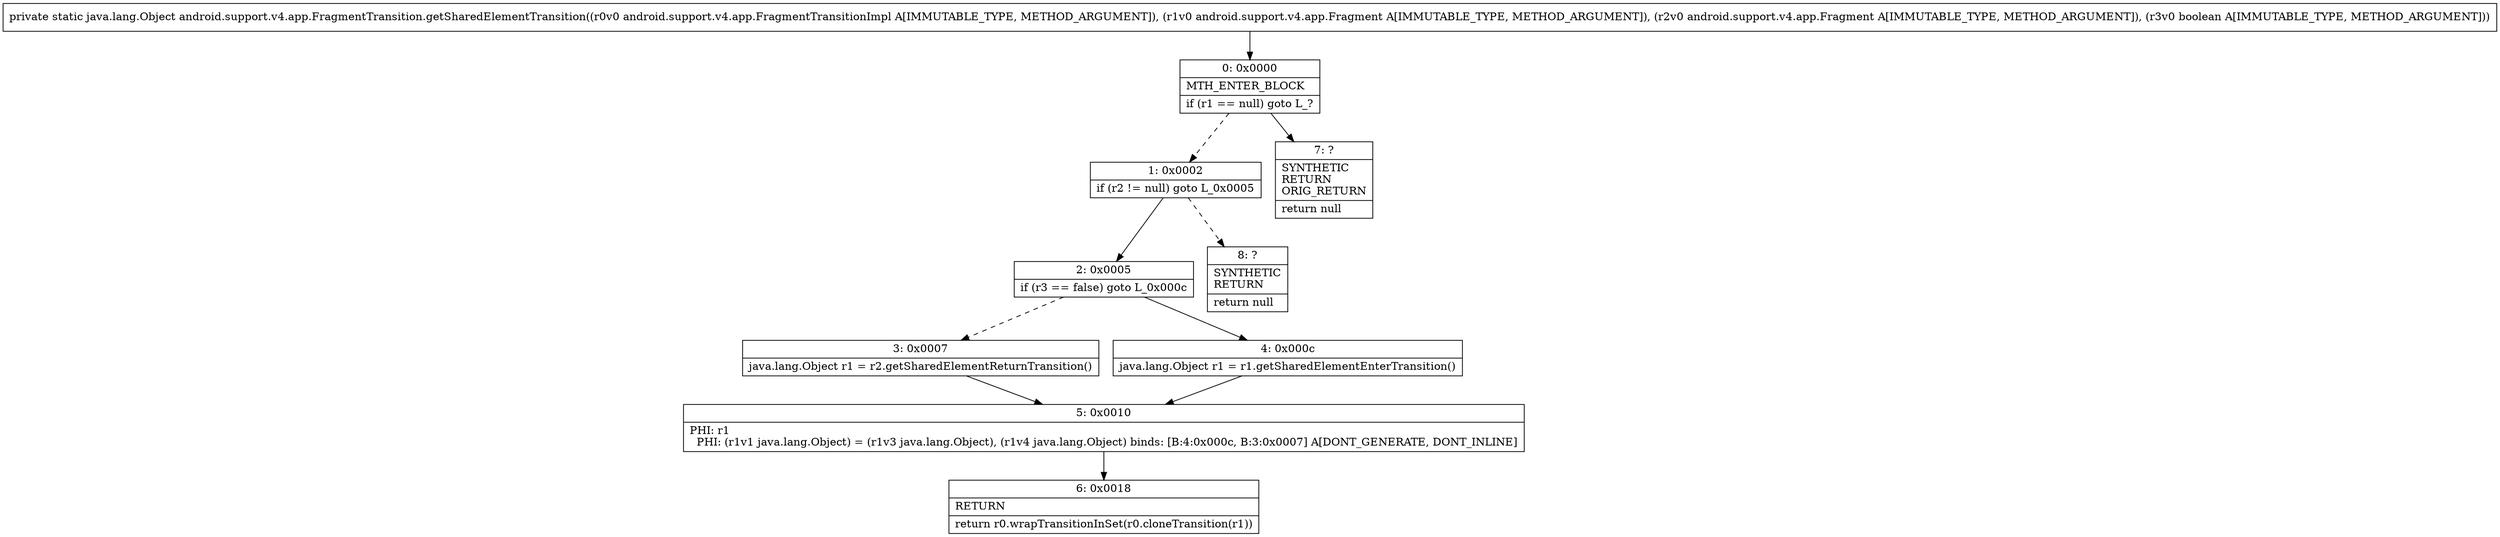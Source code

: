 digraph "CFG forandroid.support.v4.app.FragmentTransition.getSharedElementTransition(Landroid\/support\/v4\/app\/FragmentTransitionImpl;Landroid\/support\/v4\/app\/Fragment;Landroid\/support\/v4\/app\/Fragment;Z)Ljava\/lang\/Object;" {
Node_0 [shape=record,label="{0\:\ 0x0000|MTH_ENTER_BLOCK\l|if (r1 == null) goto L_?\l}"];
Node_1 [shape=record,label="{1\:\ 0x0002|if (r2 != null) goto L_0x0005\l}"];
Node_2 [shape=record,label="{2\:\ 0x0005|if (r3 == false) goto L_0x000c\l}"];
Node_3 [shape=record,label="{3\:\ 0x0007|java.lang.Object r1 = r2.getSharedElementReturnTransition()\l}"];
Node_4 [shape=record,label="{4\:\ 0x000c|java.lang.Object r1 = r1.getSharedElementEnterTransition()\l}"];
Node_5 [shape=record,label="{5\:\ 0x0010|PHI: r1 \l  PHI: (r1v1 java.lang.Object) = (r1v3 java.lang.Object), (r1v4 java.lang.Object) binds: [B:4:0x000c, B:3:0x0007] A[DONT_GENERATE, DONT_INLINE]\l}"];
Node_6 [shape=record,label="{6\:\ 0x0018|RETURN\l|return r0.wrapTransitionInSet(r0.cloneTransition(r1))\l}"];
Node_7 [shape=record,label="{7\:\ ?|SYNTHETIC\lRETURN\lORIG_RETURN\l|return null\l}"];
Node_8 [shape=record,label="{8\:\ ?|SYNTHETIC\lRETURN\l|return null\l}"];
MethodNode[shape=record,label="{private static java.lang.Object android.support.v4.app.FragmentTransition.getSharedElementTransition((r0v0 android.support.v4.app.FragmentTransitionImpl A[IMMUTABLE_TYPE, METHOD_ARGUMENT]), (r1v0 android.support.v4.app.Fragment A[IMMUTABLE_TYPE, METHOD_ARGUMENT]), (r2v0 android.support.v4.app.Fragment A[IMMUTABLE_TYPE, METHOD_ARGUMENT]), (r3v0 boolean A[IMMUTABLE_TYPE, METHOD_ARGUMENT])) }"];
MethodNode -> Node_0;
Node_0 -> Node_1[style=dashed];
Node_0 -> Node_7;
Node_1 -> Node_2;
Node_1 -> Node_8[style=dashed];
Node_2 -> Node_3[style=dashed];
Node_2 -> Node_4;
Node_3 -> Node_5;
Node_4 -> Node_5;
Node_5 -> Node_6;
}

